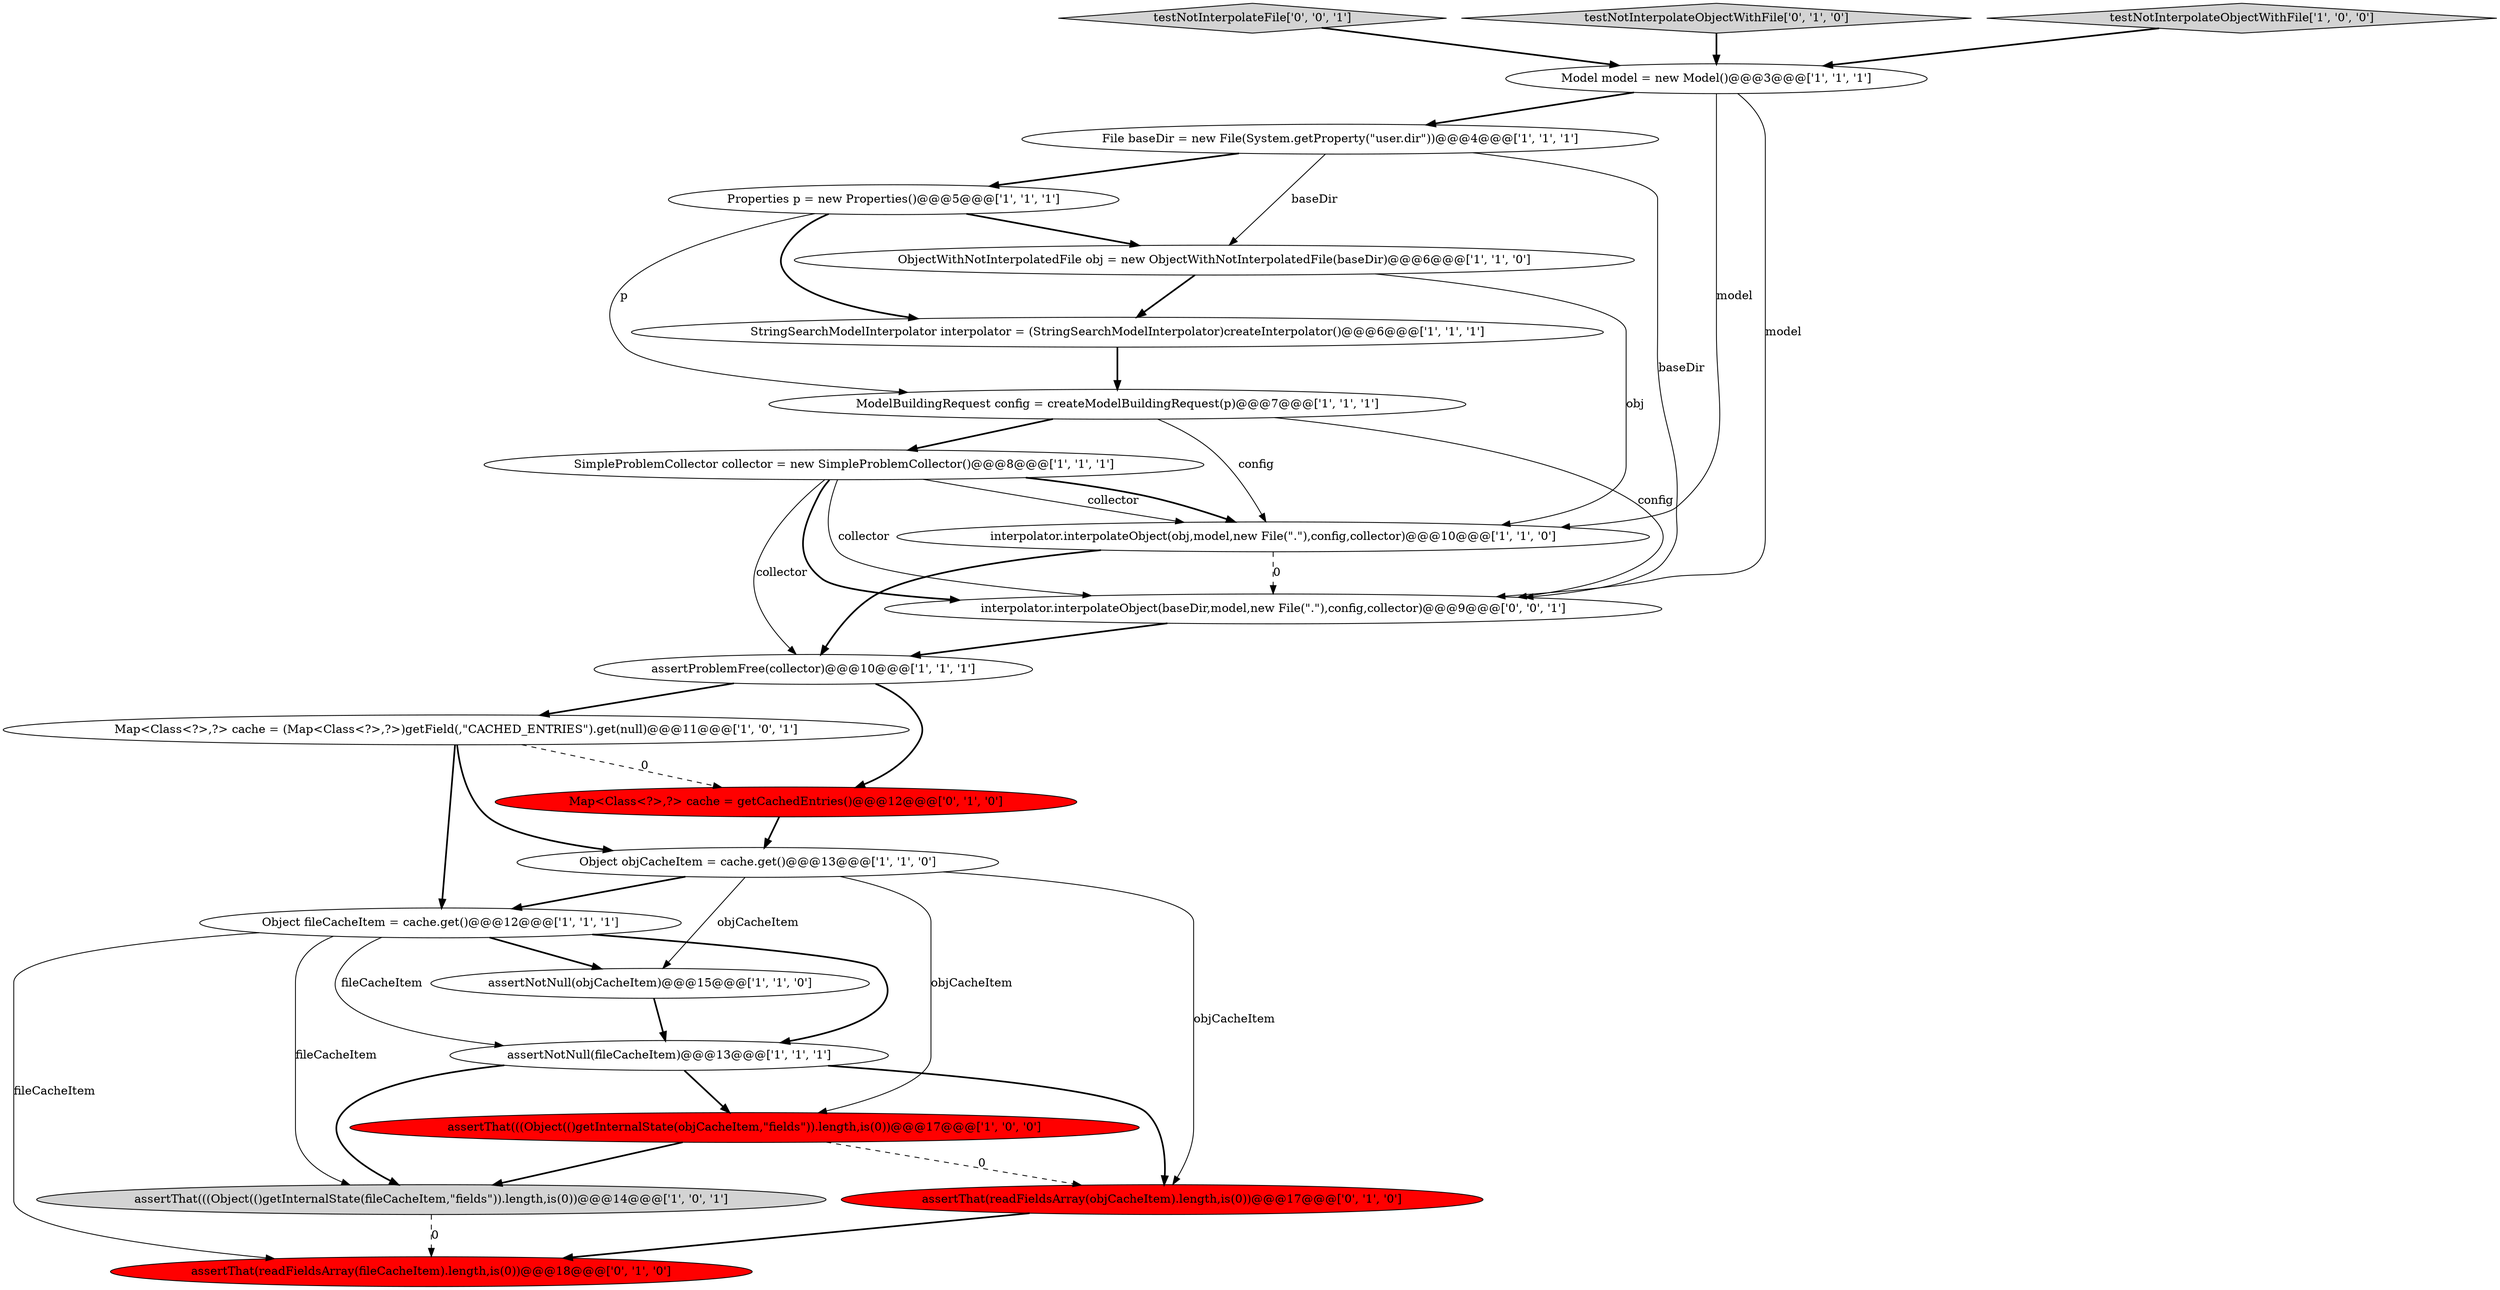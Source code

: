 digraph {
1 [style = filled, label = "Properties p = new Properties()@@@5@@@['1', '1', '1']", fillcolor = white, shape = ellipse image = "AAA0AAABBB1BBB"];
3 [style = filled, label = "assertThat(((Object(()getInternalState(fileCacheItem,\"fields\")).length,is(0))@@@14@@@['1', '0', '1']", fillcolor = lightgray, shape = ellipse image = "AAA0AAABBB1BBB"];
20 [style = filled, label = "assertThat(readFieldsArray(objCacheItem).length,is(0))@@@17@@@['0', '1', '0']", fillcolor = red, shape = ellipse image = "AAA1AAABBB2BBB"];
15 [style = filled, label = "ModelBuildingRequest config = createModelBuildingRequest(p)@@@7@@@['1', '1', '1']", fillcolor = white, shape = ellipse image = "AAA0AAABBB1BBB"];
18 [style = filled, label = "assertThat(readFieldsArray(fileCacheItem).length,is(0))@@@18@@@['0', '1', '0']", fillcolor = red, shape = ellipse image = "AAA1AAABBB2BBB"];
8 [style = filled, label = "assertProblemFree(collector)@@@10@@@['1', '1', '1']", fillcolor = white, shape = ellipse image = "AAA0AAABBB1BBB"];
2 [style = filled, label = "assertThat(((Object(()getInternalState(objCacheItem,\"fields\")).length,is(0))@@@17@@@['1', '0', '0']", fillcolor = red, shape = ellipse image = "AAA1AAABBB1BBB"];
4 [style = filled, label = "Object fileCacheItem = cache.get()@@@12@@@['1', '1', '1']", fillcolor = white, shape = ellipse image = "AAA0AAABBB1BBB"];
17 [style = filled, label = "Map<Class<?>,?> cache = getCachedEntries()@@@12@@@['0', '1', '0']", fillcolor = red, shape = ellipse image = "AAA1AAABBB2BBB"];
7 [style = filled, label = "interpolator.interpolateObject(obj,model,new File(\".\"),config,collector)@@@10@@@['1', '1', '0']", fillcolor = white, shape = ellipse image = "AAA0AAABBB1BBB"];
13 [style = filled, label = "File baseDir = new File(System.getProperty(\"user.dir\"))@@@4@@@['1', '1', '1']", fillcolor = white, shape = ellipse image = "AAA0AAABBB1BBB"];
0 [style = filled, label = "assertNotNull(fileCacheItem)@@@13@@@['1', '1', '1']", fillcolor = white, shape = ellipse image = "AAA0AAABBB1BBB"];
22 [style = filled, label = "testNotInterpolateFile['0', '0', '1']", fillcolor = lightgray, shape = diamond image = "AAA0AAABBB3BBB"];
10 [style = filled, label = "ObjectWithNotInterpolatedFile obj = new ObjectWithNotInterpolatedFile(baseDir)@@@6@@@['1', '1', '0']", fillcolor = white, shape = ellipse image = "AAA0AAABBB1BBB"];
6 [style = filled, label = "Model model = new Model()@@@3@@@['1', '1', '1']", fillcolor = white, shape = ellipse image = "AAA0AAABBB1BBB"];
5 [style = filled, label = "SimpleProblemCollector collector = new SimpleProblemCollector()@@@8@@@['1', '1', '1']", fillcolor = white, shape = ellipse image = "AAA0AAABBB1BBB"];
19 [style = filled, label = "testNotInterpolateObjectWithFile['0', '1', '0']", fillcolor = lightgray, shape = diamond image = "AAA0AAABBB2BBB"];
12 [style = filled, label = "Map<Class<?>,?> cache = (Map<Class<?>,?>)getField(,\"CACHED_ENTRIES\").get(null)@@@11@@@['1', '0', '1']", fillcolor = white, shape = ellipse image = "AAA0AAABBB1BBB"];
21 [style = filled, label = "interpolator.interpolateObject(baseDir,model,new File(\".\"),config,collector)@@@9@@@['0', '0', '1']", fillcolor = white, shape = ellipse image = "AAA0AAABBB3BBB"];
11 [style = filled, label = "Object objCacheItem = cache.get()@@@13@@@['1', '1', '0']", fillcolor = white, shape = ellipse image = "AAA0AAABBB1BBB"];
9 [style = filled, label = "testNotInterpolateObjectWithFile['1', '0', '0']", fillcolor = lightgray, shape = diamond image = "AAA0AAABBB1BBB"];
14 [style = filled, label = "assertNotNull(objCacheItem)@@@15@@@['1', '1', '0']", fillcolor = white, shape = ellipse image = "AAA0AAABBB1BBB"];
16 [style = filled, label = "StringSearchModelInterpolator interpolator = (StringSearchModelInterpolator)createInterpolator()@@@6@@@['1', '1', '1']", fillcolor = white, shape = ellipse image = "AAA0AAABBB1BBB"];
0->3 [style = bold, label=""];
11->20 [style = solid, label="objCacheItem"];
16->15 [style = bold, label=""];
4->14 [style = bold, label=""];
7->21 [style = dashed, label="0"];
2->20 [style = dashed, label="0"];
10->7 [style = solid, label="obj"];
13->21 [style = solid, label="baseDir"];
11->14 [style = solid, label="objCacheItem"];
3->18 [style = dashed, label="0"];
2->3 [style = bold, label=""];
0->2 [style = bold, label=""];
11->4 [style = bold, label=""];
12->11 [style = bold, label=""];
1->15 [style = solid, label="p"];
21->8 [style = bold, label=""];
15->21 [style = solid, label="config"];
4->18 [style = solid, label="fileCacheItem"];
12->17 [style = dashed, label="0"];
6->7 [style = solid, label="model"];
13->10 [style = solid, label="baseDir"];
7->8 [style = bold, label=""];
19->6 [style = bold, label=""];
13->1 [style = bold, label=""];
15->5 [style = bold, label=""];
9->6 [style = bold, label=""];
4->0 [style = bold, label=""];
4->0 [style = solid, label="fileCacheItem"];
8->17 [style = bold, label=""];
20->18 [style = bold, label=""];
5->21 [style = bold, label=""];
5->21 [style = solid, label="collector"];
11->2 [style = solid, label="objCacheItem"];
10->16 [style = bold, label=""];
14->0 [style = bold, label=""];
12->4 [style = bold, label=""];
1->16 [style = bold, label=""];
6->13 [style = bold, label=""];
5->7 [style = solid, label="collector"];
6->21 [style = solid, label="model"];
5->7 [style = bold, label=""];
15->7 [style = solid, label="config"];
0->20 [style = bold, label=""];
4->3 [style = solid, label="fileCacheItem"];
5->8 [style = solid, label="collector"];
1->10 [style = bold, label=""];
8->12 [style = bold, label=""];
22->6 [style = bold, label=""];
17->11 [style = bold, label=""];
}
